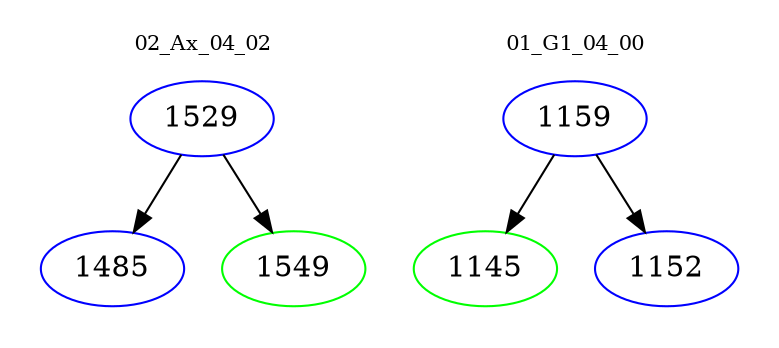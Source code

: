 digraph{
subgraph cluster_0 {
color = white
label = "02_Ax_04_02";
fontsize=10;
T0_1529 [label="1529", color="blue"]
T0_1529 -> T0_1485 [color="black"]
T0_1485 [label="1485", color="blue"]
T0_1529 -> T0_1549 [color="black"]
T0_1549 [label="1549", color="green"]
}
subgraph cluster_1 {
color = white
label = "01_G1_04_00";
fontsize=10;
T1_1159 [label="1159", color="blue"]
T1_1159 -> T1_1145 [color="black"]
T1_1145 [label="1145", color="green"]
T1_1159 -> T1_1152 [color="black"]
T1_1152 [label="1152", color="blue"]
}
}
